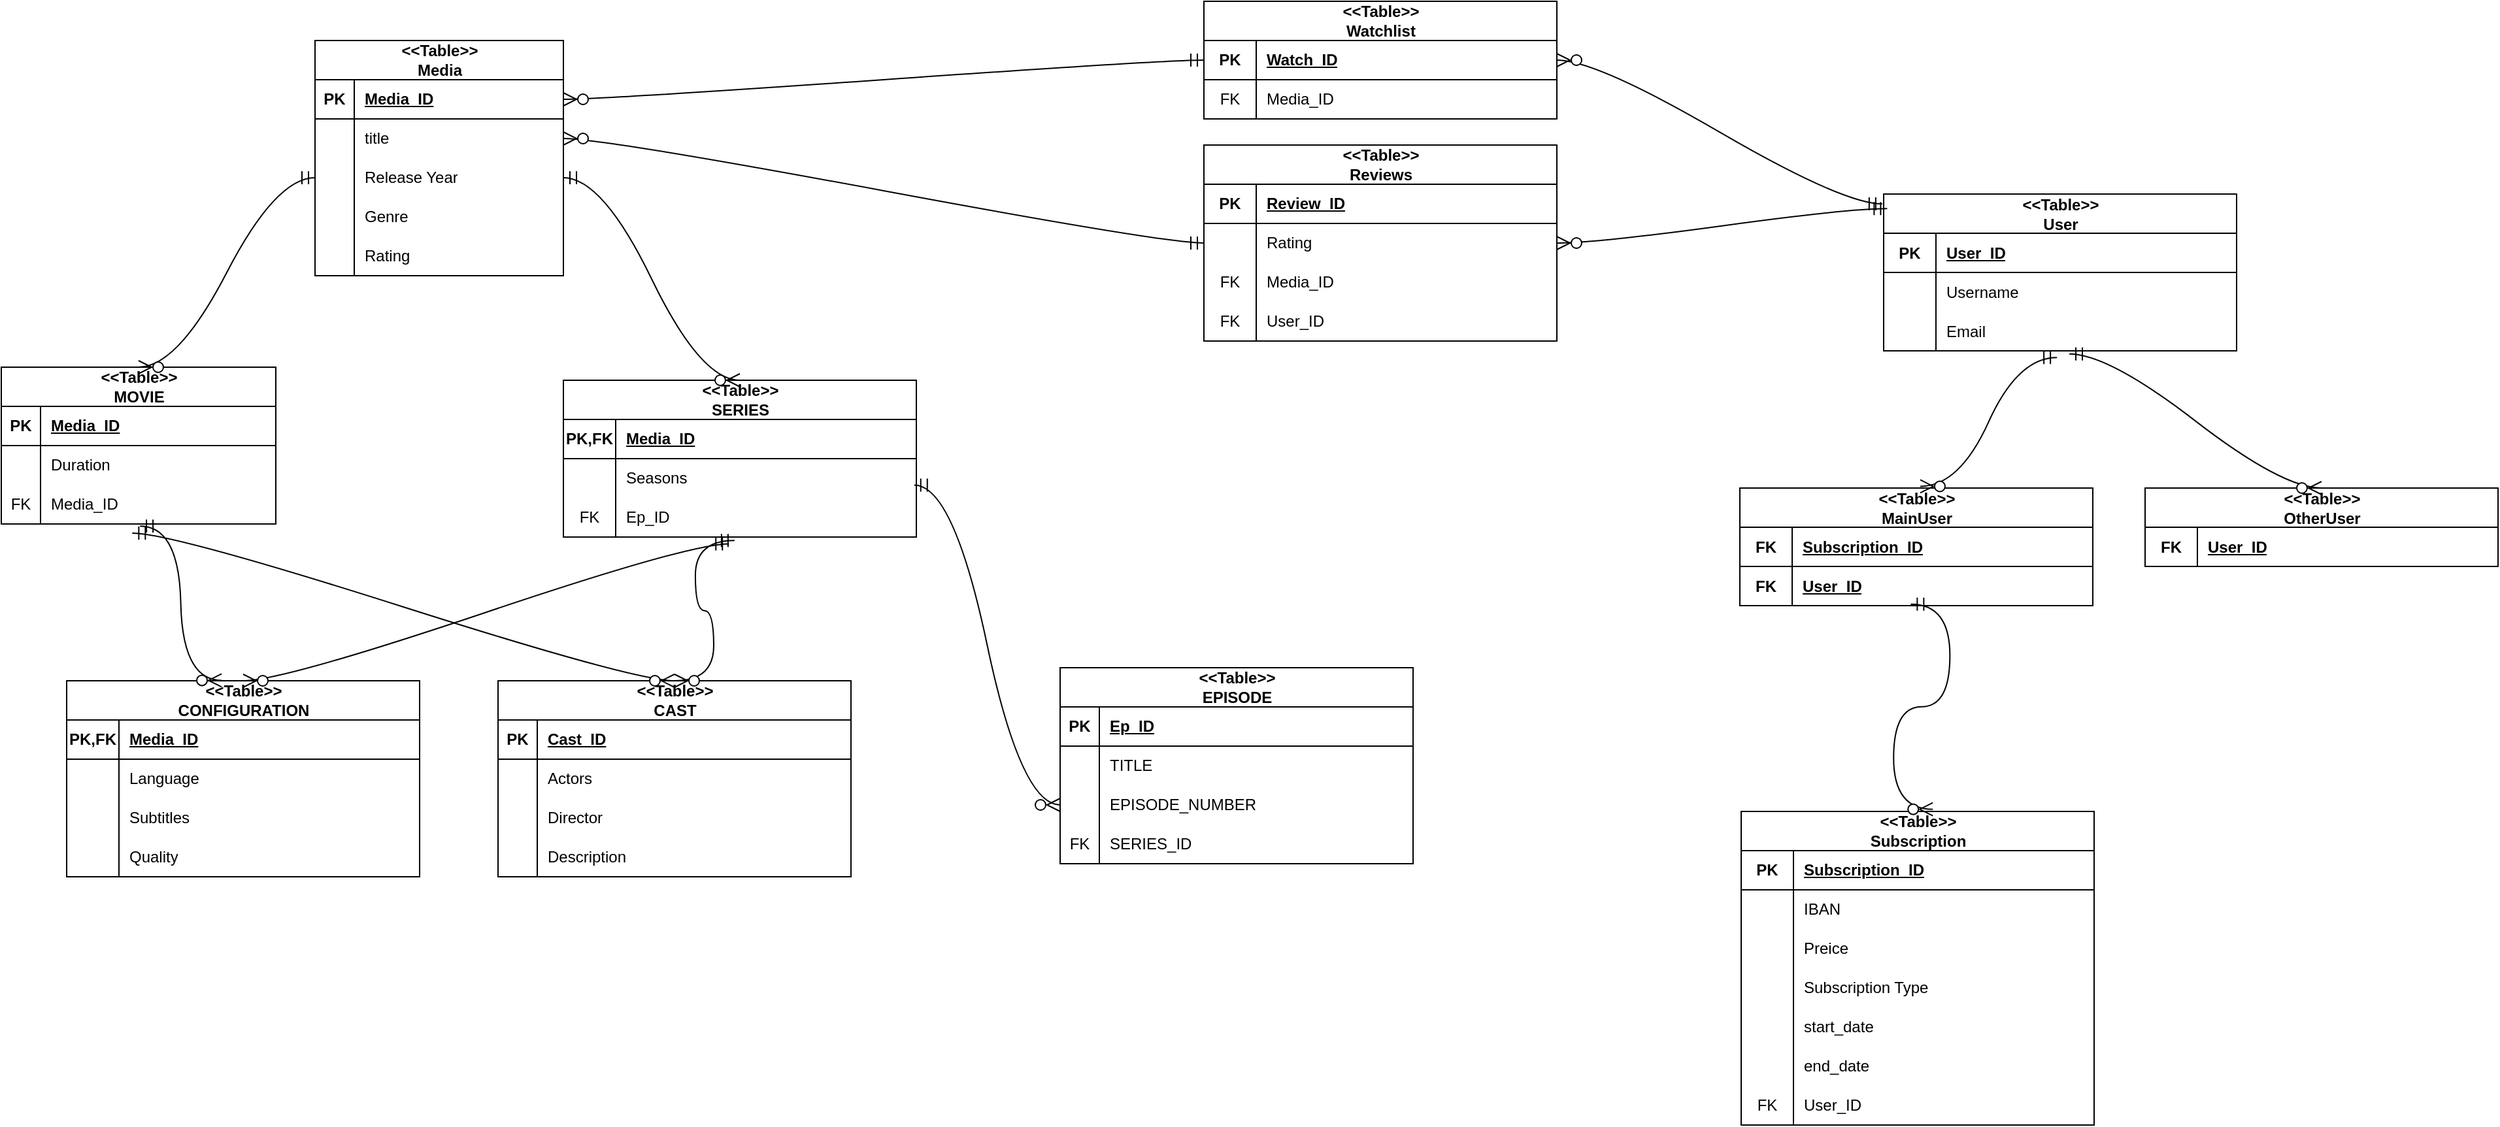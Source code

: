 <mxfile version="24.8.3">
  <diagram id="R2lEEEUBdFMjLlhIrx00" name="Page-1">
    <mxGraphModel dx="2171" dy="1138" grid="1" gridSize="10" guides="1" tooltips="1" connect="1" arrows="1" fold="1" page="1" pageScale="1" pageWidth="850" pageHeight="1100" math="0" shadow="0" extFonts="Permanent Marker^https://fonts.googleapis.com/css?family=Permanent+Marker">
      <root>
        <mxCell id="0" />
        <mxCell id="1" parent="0" />
        <mxCell id="QvIjhL3dXYs5E1lbCl46-8" value="&amp;lt;&amp;lt;Table&amp;gt;&amp;gt;&lt;div&gt;Media&lt;/div&gt;" style="shape=table;startSize=30;container=1;collapsible=1;childLayout=tableLayout;fixedRows=1;rowLines=0;fontStyle=1;align=center;resizeLast=1;html=1;" parent="1" vertex="1">
          <mxGeometry x="270" y="60" width="190" height="180" as="geometry" />
        </mxCell>
        <mxCell id="QvIjhL3dXYs5E1lbCl46-9" value="" style="shape=tableRow;horizontal=0;startSize=0;swimlaneHead=0;swimlaneBody=0;fillColor=none;collapsible=0;dropTarget=0;points=[[0,0.5],[1,0.5]];portConstraint=eastwest;top=0;left=0;right=0;bottom=1;" parent="QvIjhL3dXYs5E1lbCl46-8" vertex="1">
          <mxGeometry y="30" width="190" height="30" as="geometry" />
        </mxCell>
        <mxCell id="QvIjhL3dXYs5E1lbCl46-10" value="PK" style="shape=partialRectangle;connectable=0;fillColor=none;top=0;left=0;bottom=0;right=0;fontStyle=1;overflow=hidden;whiteSpace=wrap;html=1;" parent="QvIjhL3dXYs5E1lbCl46-9" vertex="1">
          <mxGeometry width="30" height="30" as="geometry">
            <mxRectangle width="30" height="30" as="alternateBounds" />
          </mxGeometry>
        </mxCell>
        <mxCell id="QvIjhL3dXYs5E1lbCl46-11" value="Media_ID" style="shape=partialRectangle;connectable=0;fillColor=none;top=0;left=0;bottom=0;right=0;align=left;spacingLeft=6;fontStyle=5;overflow=hidden;whiteSpace=wrap;html=1;" parent="QvIjhL3dXYs5E1lbCl46-9" vertex="1">
          <mxGeometry x="30" width="160" height="30" as="geometry">
            <mxRectangle width="160" height="30" as="alternateBounds" />
          </mxGeometry>
        </mxCell>
        <mxCell id="QvIjhL3dXYs5E1lbCl46-12" value="" style="shape=tableRow;horizontal=0;startSize=0;swimlaneHead=0;swimlaneBody=0;fillColor=none;collapsible=0;dropTarget=0;points=[[0,0.5],[1,0.5]];portConstraint=eastwest;top=0;left=0;right=0;bottom=0;" parent="QvIjhL3dXYs5E1lbCl46-8" vertex="1">
          <mxGeometry y="60" width="190" height="30" as="geometry" />
        </mxCell>
        <mxCell id="QvIjhL3dXYs5E1lbCl46-13" value="" style="shape=partialRectangle;connectable=0;fillColor=none;top=0;left=0;bottom=0;right=0;editable=1;overflow=hidden;whiteSpace=wrap;html=1;" parent="QvIjhL3dXYs5E1lbCl46-12" vertex="1">
          <mxGeometry width="30" height="30" as="geometry">
            <mxRectangle width="30" height="30" as="alternateBounds" />
          </mxGeometry>
        </mxCell>
        <mxCell id="QvIjhL3dXYs5E1lbCl46-14" value="title" style="shape=partialRectangle;connectable=0;fillColor=none;top=0;left=0;bottom=0;right=0;align=left;spacingLeft=6;overflow=hidden;whiteSpace=wrap;html=1;" parent="QvIjhL3dXYs5E1lbCl46-12" vertex="1">
          <mxGeometry x="30" width="160" height="30" as="geometry">
            <mxRectangle width="160" height="30" as="alternateBounds" />
          </mxGeometry>
        </mxCell>
        <mxCell id="QvIjhL3dXYs5E1lbCl46-18" value="" style="shape=tableRow;horizontal=0;startSize=0;swimlaneHead=0;swimlaneBody=0;fillColor=none;collapsible=0;dropTarget=0;points=[[0,0.5],[1,0.5]];portConstraint=eastwest;top=0;left=0;right=0;bottom=0;" parent="QvIjhL3dXYs5E1lbCl46-8" vertex="1">
          <mxGeometry y="90" width="190" height="30" as="geometry" />
        </mxCell>
        <mxCell id="QvIjhL3dXYs5E1lbCl46-19" value="&lt;span style=&quot;color: rgba(0, 0, 0, 0); font-family: monospace; font-size: 0px; text-align: start; text-wrap-mode: nowrap;&quot;&gt;%3CmxGraphModel%3E%3Croot%3E%3CmxCell%20id%3D%220%22%2F%3E%3CmxCell%20id%3D%221%22%20parent%3D%220%22%2F%3E%3CmxCell%20id%3D%222%22%20value%3D%22Release%20Year%22%20style%3D%22shape%3DpartialRectangle%3Bconnectable%3D0%3BfillColor%3Dnone%3Btop%3D0%3Bleft%3D0%3Bbottom%3D0%3Bright%3D0%3Balign%3Dleft%3BspacingLeft%3D6%3Boverflow%3Dhidden%3BwhiteSpace%3Dwrap%3Bhtml%3D1%3B%22%20vertex%3D%221%22%20parent%3D%221%22%3E%3CmxGeometry%20x%3D%22330%22%20y%3D%22610%22%20width%3D%22160%22%20height%3D%2230%22%20as%3D%22geometry%22%3E%3CmxRectangle%20width%3D%22160%22%20height%3D%2230%22%20as%3D%22alternateBounds%22%2F%3E%3C%2FmxGeometry%3E%3C%2FmxCell%3E%3C%2Froot%3E%3C%2FmxGraphModel%3E&lt;/span&gt;" style="shape=partialRectangle;connectable=0;fillColor=none;top=0;left=0;bottom=0;right=0;editable=1;overflow=hidden;whiteSpace=wrap;html=1;" parent="QvIjhL3dXYs5E1lbCl46-18" vertex="1">
          <mxGeometry width="30" height="30" as="geometry">
            <mxRectangle width="30" height="30" as="alternateBounds" />
          </mxGeometry>
        </mxCell>
        <mxCell id="QvIjhL3dXYs5E1lbCl46-20" value="Release Year" style="shape=partialRectangle;connectable=0;fillColor=none;top=0;left=0;bottom=0;right=0;align=left;spacingLeft=6;overflow=hidden;whiteSpace=wrap;html=1;" parent="QvIjhL3dXYs5E1lbCl46-18" vertex="1">
          <mxGeometry x="30" width="160" height="30" as="geometry">
            <mxRectangle width="160" height="30" as="alternateBounds" />
          </mxGeometry>
        </mxCell>
        <mxCell id="DVHQ3tqsMk7eaJSczjLQ-16" value="" style="shape=tableRow;horizontal=0;startSize=0;swimlaneHead=0;swimlaneBody=0;fillColor=none;collapsible=0;dropTarget=0;points=[[0,0.5],[1,0.5]];portConstraint=eastwest;top=0;left=0;right=0;bottom=0;" parent="QvIjhL3dXYs5E1lbCl46-8" vertex="1">
          <mxGeometry y="120" width="190" height="30" as="geometry" />
        </mxCell>
        <mxCell id="DVHQ3tqsMk7eaJSczjLQ-17" value="&lt;span style=&quot;color: rgba(0, 0, 0, 0); font-family: monospace; font-size: 0px; text-align: start; text-wrap-mode: nowrap;&quot;&gt;%3CmxGraphModel%3E%3Croot%3E%3CmxCell%20id%3D%220%22%2F%3E%3CmxCell%20id%3D%221%22%20parent%3D%220%22%2F%3E%3CmxCell%20id%3D%222%22%20value%3D%22Release%20Year%22%20style%3D%22shape%3DpartialRectangle%3Bconnectable%3D0%3BfillColor%3Dnone%3Btop%3D0%3Bleft%3D0%3Bbottom%3D0%3Bright%3D0%3Balign%3Dleft%3BspacingLeft%3D6%3Boverflow%3Dhidden%3BwhiteSpace%3Dwrap%3Bhtml%3D1%3B%22%20vertex%3D%221%22%20parent%3D%221%22%3E%3CmxGeometry%20x%3D%22330%22%20y%3D%22610%22%20width%3D%22160%22%20height%3D%2230%22%20as%3D%22geometry%22%3E%3CmxRectangle%20width%3D%22160%22%20height%3D%2230%22%20as%3D%22alternateBounds%22%2F%3E%3C%2FmxGeometry%3E%3C%2FmxCell%3E%3C%2Froot%3E%3C%2FmxGraphModel%3E&lt;/span&gt;" style="shape=partialRectangle;connectable=0;fillColor=none;top=0;left=0;bottom=0;right=0;editable=1;overflow=hidden;whiteSpace=wrap;html=1;" parent="DVHQ3tqsMk7eaJSczjLQ-16" vertex="1">
          <mxGeometry width="30" height="30" as="geometry">
            <mxRectangle width="30" height="30" as="alternateBounds" />
          </mxGeometry>
        </mxCell>
        <mxCell id="DVHQ3tqsMk7eaJSczjLQ-18" value="Genre" style="shape=partialRectangle;connectable=0;fillColor=none;top=0;left=0;bottom=0;right=0;align=left;spacingLeft=6;overflow=hidden;whiteSpace=wrap;html=1;" parent="DVHQ3tqsMk7eaJSczjLQ-16" vertex="1">
          <mxGeometry x="30" width="160" height="30" as="geometry">
            <mxRectangle width="160" height="30" as="alternateBounds" />
          </mxGeometry>
        </mxCell>
        <mxCell id="DVHQ3tqsMk7eaJSczjLQ-19" value="" style="shape=tableRow;horizontal=0;startSize=0;swimlaneHead=0;swimlaneBody=0;fillColor=none;collapsible=0;dropTarget=0;points=[[0,0.5],[1,0.5]];portConstraint=eastwest;top=0;left=0;right=0;bottom=0;" parent="QvIjhL3dXYs5E1lbCl46-8" vertex="1">
          <mxGeometry y="150" width="190" height="30" as="geometry" />
        </mxCell>
        <mxCell id="DVHQ3tqsMk7eaJSczjLQ-20" value="&lt;span style=&quot;color: rgba(0, 0, 0, 0); font-family: monospace; font-size: 0px; text-align: start; text-wrap-mode: nowrap;&quot;&gt;%3CmxGraphModel%3E%3Croot%3E%3CmxCell%20id%3D%220%22%2F%3E%3CmxCell%20id%3D%221%22%20parent%3D%220%22%2F%3E%3CmxCell%20id%3D%222%22%20value%3D%22Release%20Year%22%20style%3D%22shape%3DpartialRectangle%3Bconnectable%3D0%3BfillColor%3Dnone%3Btop%3D0%3Bleft%3D0%3Bbottom%3D0%3Bright%3D0%3Balign%3Dleft%3BspacingLeft%3D6%3Boverflow%3Dhidden%3BwhiteSpace%3Dwrap%3Bhtml%3D1%3B%22%20vertex%3D%221%22%20parent%3D%221%22%3E%3CmxGeometry%20x%3D%22330%22%20y%3D%22610%22%20width%3D%22160%22%20height%3D%2230%22%20as%3D%22geometry%22%3E%3CmxRectangle%20width%3D%22160%22%20height%3D%2230%22%20as%3D%22alternateBounds%22%2F%3E%3C%2FmxGeometry%3E%3C%2FmxCell%3E%3C%2Froot%3E%3C%2FmxGraphModel%3E&lt;/span&gt;" style="shape=partialRectangle;connectable=0;fillColor=none;top=0;left=0;bottom=0;right=0;editable=1;overflow=hidden;whiteSpace=wrap;html=1;" parent="DVHQ3tqsMk7eaJSczjLQ-19" vertex="1">
          <mxGeometry width="30" height="30" as="geometry">
            <mxRectangle width="30" height="30" as="alternateBounds" />
          </mxGeometry>
        </mxCell>
        <mxCell id="DVHQ3tqsMk7eaJSczjLQ-21" value="Rating" style="shape=partialRectangle;connectable=0;fillColor=none;top=0;left=0;bottom=0;right=0;align=left;spacingLeft=6;overflow=hidden;whiteSpace=wrap;html=1;" parent="DVHQ3tqsMk7eaJSczjLQ-19" vertex="1">
          <mxGeometry x="30" width="160" height="30" as="geometry">
            <mxRectangle width="160" height="30" as="alternateBounds" />
          </mxGeometry>
        </mxCell>
        <mxCell id="QvIjhL3dXYs5E1lbCl46-22" value="&amp;lt;&amp;lt;Table&amp;gt;&amp;gt;&lt;div&gt;MOVIE&lt;/div&gt;" style="shape=table;startSize=30;container=1;collapsible=1;childLayout=tableLayout;fixedRows=1;rowLines=0;fontStyle=1;align=center;resizeLast=1;html=1;" parent="1" vertex="1">
          <mxGeometry x="30" y="310" width="210" height="120" as="geometry" />
        </mxCell>
        <mxCell id="QvIjhL3dXYs5E1lbCl46-23" value="" style="shape=tableRow;horizontal=0;startSize=0;swimlaneHead=0;swimlaneBody=0;fillColor=none;collapsible=0;dropTarget=0;points=[[0,0.5],[1,0.5]];portConstraint=eastwest;top=0;left=0;right=0;bottom=1;" parent="QvIjhL3dXYs5E1lbCl46-22" vertex="1">
          <mxGeometry y="30" width="210" height="30" as="geometry" />
        </mxCell>
        <mxCell id="QvIjhL3dXYs5E1lbCl46-24" value="PK" style="shape=partialRectangle;connectable=0;fillColor=none;top=0;left=0;bottom=0;right=0;fontStyle=1;overflow=hidden;whiteSpace=wrap;html=1;" parent="QvIjhL3dXYs5E1lbCl46-23" vertex="1">
          <mxGeometry width="30" height="30" as="geometry">
            <mxRectangle width="30" height="30" as="alternateBounds" />
          </mxGeometry>
        </mxCell>
        <mxCell id="QvIjhL3dXYs5E1lbCl46-25" value="Media_ID" style="shape=partialRectangle;connectable=0;fillColor=none;top=0;left=0;bottom=0;right=0;align=left;spacingLeft=6;fontStyle=5;overflow=hidden;whiteSpace=wrap;html=1;" parent="QvIjhL3dXYs5E1lbCl46-23" vertex="1">
          <mxGeometry x="30" width="180" height="30" as="geometry">
            <mxRectangle width="180" height="30" as="alternateBounds" />
          </mxGeometry>
        </mxCell>
        <mxCell id="QvIjhL3dXYs5E1lbCl46-26" value="" style="shape=tableRow;horizontal=0;startSize=0;swimlaneHead=0;swimlaneBody=0;fillColor=none;collapsible=0;dropTarget=0;points=[[0,0.5],[1,0.5]];portConstraint=eastwest;top=0;left=0;right=0;bottom=0;" parent="QvIjhL3dXYs5E1lbCl46-22" vertex="1">
          <mxGeometry y="60" width="210" height="30" as="geometry" />
        </mxCell>
        <mxCell id="QvIjhL3dXYs5E1lbCl46-27" value="" style="shape=partialRectangle;connectable=0;fillColor=none;top=0;left=0;bottom=0;right=0;editable=1;overflow=hidden;whiteSpace=wrap;html=1;" parent="QvIjhL3dXYs5E1lbCl46-26" vertex="1">
          <mxGeometry width="30" height="30" as="geometry">
            <mxRectangle width="30" height="30" as="alternateBounds" />
          </mxGeometry>
        </mxCell>
        <mxCell id="QvIjhL3dXYs5E1lbCl46-28" value="Duration" style="shape=partialRectangle;connectable=0;fillColor=none;top=0;left=0;bottom=0;right=0;align=left;spacingLeft=6;overflow=hidden;whiteSpace=wrap;html=1;" parent="QvIjhL3dXYs5E1lbCl46-26" vertex="1">
          <mxGeometry x="30" width="180" height="30" as="geometry">
            <mxRectangle width="180" height="30" as="alternateBounds" />
          </mxGeometry>
        </mxCell>
        <mxCell id="DVHQ3tqsMk7eaJSczjLQ-26" value="" style="shape=tableRow;horizontal=0;startSize=0;swimlaneHead=0;swimlaneBody=0;fillColor=none;collapsible=0;dropTarget=0;points=[[0,0.5],[1,0.5]];portConstraint=eastwest;top=0;left=0;right=0;bottom=0;" parent="QvIjhL3dXYs5E1lbCl46-22" vertex="1">
          <mxGeometry y="90" width="210" height="30" as="geometry" />
        </mxCell>
        <mxCell id="DVHQ3tqsMk7eaJSczjLQ-27" value="FK" style="shape=partialRectangle;connectable=0;fillColor=none;top=0;left=0;bottom=0;right=0;editable=1;overflow=hidden;whiteSpace=wrap;html=1;" parent="DVHQ3tqsMk7eaJSczjLQ-26" vertex="1">
          <mxGeometry width="30" height="30" as="geometry">
            <mxRectangle width="30" height="30" as="alternateBounds" />
          </mxGeometry>
        </mxCell>
        <mxCell id="DVHQ3tqsMk7eaJSczjLQ-28" value="Media_ID" style="shape=partialRectangle;connectable=0;fillColor=none;top=0;left=0;bottom=0;right=0;align=left;spacingLeft=6;overflow=hidden;whiteSpace=wrap;html=1;" parent="DVHQ3tqsMk7eaJSczjLQ-26" vertex="1">
          <mxGeometry x="30" width="180" height="30" as="geometry">
            <mxRectangle width="180" height="30" as="alternateBounds" />
          </mxGeometry>
        </mxCell>
        <mxCell id="QvIjhL3dXYs5E1lbCl46-58" value="&amp;lt;&amp;lt;Table&amp;gt;&amp;gt;&lt;div&gt;SERIES&lt;/div&gt;" style="shape=table;startSize=30;container=1;collapsible=1;childLayout=tableLayout;fixedRows=1;rowLines=0;fontStyle=1;align=center;resizeLast=1;html=1;" parent="1" vertex="1">
          <mxGeometry x="460" y="320" width="270" height="120" as="geometry" />
        </mxCell>
        <mxCell id="QvIjhL3dXYs5E1lbCl46-59" value="" style="shape=tableRow;horizontal=0;startSize=0;swimlaneHead=0;swimlaneBody=0;fillColor=none;collapsible=0;dropTarget=0;points=[[0,0.5],[1,0.5]];portConstraint=eastwest;top=0;left=0;right=0;bottom=1;" parent="QvIjhL3dXYs5E1lbCl46-58" vertex="1">
          <mxGeometry y="30" width="270" height="30" as="geometry" />
        </mxCell>
        <mxCell id="QvIjhL3dXYs5E1lbCl46-60" value="PK,FK" style="shape=partialRectangle;connectable=0;fillColor=none;top=0;left=0;bottom=0;right=0;fontStyle=1;overflow=hidden;whiteSpace=wrap;html=1;" parent="QvIjhL3dXYs5E1lbCl46-59" vertex="1">
          <mxGeometry width="40" height="30" as="geometry">
            <mxRectangle width="40" height="30" as="alternateBounds" />
          </mxGeometry>
        </mxCell>
        <mxCell id="QvIjhL3dXYs5E1lbCl46-61" value="Media_ID" style="shape=partialRectangle;connectable=0;fillColor=none;top=0;left=0;bottom=0;right=0;align=left;spacingLeft=6;fontStyle=5;overflow=hidden;whiteSpace=wrap;html=1;" parent="QvIjhL3dXYs5E1lbCl46-59" vertex="1">
          <mxGeometry x="40" width="230" height="30" as="geometry">
            <mxRectangle width="230" height="30" as="alternateBounds" />
          </mxGeometry>
        </mxCell>
        <mxCell id="QvIjhL3dXYs5E1lbCl46-62" value="" style="shape=tableRow;horizontal=0;startSize=0;swimlaneHead=0;swimlaneBody=0;fillColor=none;collapsible=0;dropTarget=0;points=[[0,0.5],[1,0.5]];portConstraint=eastwest;top=0;left=0;right=0;bottom=0;" parent="QvIjhL3dXYs5E1lbCl46-58" vertex="1">
          <mxGeometry y="60" width="270" height="30" as="geometry" />
        </mxCell>
        <mxCell id="QvIjhL3dXYs5E1lbCl46-63" value="" style="shape=partialRectangle;connectable=0;fillColor=none;top=0;left=0;bottom=0;right=0;editable=1;overflow=hidden;whiteSpace=wrap;html=1;" parent="QvIjhL3dXYs5E1lbCl46-62" vertex="1">
          <mxGeometry width="40" height="30" as="geometry">
            <mxRectangle width="40" height="30" as="alternateBounds" />
          </mxGeometry>
        </mxCell>
        <mxCell id="QvIjhL3dXYs5E1lbCl46-64" value="Seasons" style="shape=partialRectangle;connectable=0;fillColor=none;top=0;left=0;bottom=0;right=0;align=left;spacingLeft=6;overflow=hidden;whiteSpace=wrap;html=1;" parent="QvIjhL3dXYs5E1lbCl46-62" vertex="1">
          <mxGeometry x="40" width="230" height="30" as="geometry">
            <mxRectangle width="230" height="30" as="alternateBounds" />
          </mxGeometry>
        </mxCell>
        <mxCell id="DVHQ3tqsMk7eaJSczjLQ-23" value="" style="shape=tableRow;horizontal=0;startSize=0;swimlaneHead=0;swimlaneBody=0;fillColor=none;collapsible=0;dropTarget=0;points=[[0,0.5],[1,0.5]];portConstraint=eastwest;top=0;left=0;right=0;bottom=0;" parent="QvIjhL3dXYs5E1lbCl46-58" vertex="1">
          <mxGeometry y="90" width="270" height="30" as="geometry" />
        </mxCell>
        <mxCell id="DVHQ3tqsMk7eaJSczjLQ-24" value="FK" style="shape=partialRectangle;connectable=0;fillColor=none;top=0;left=0;bottom=0;right=0;editable=1;overflow=hidden;whiteSpace=wrap;html=1;" parent="DVHQ3tqsMk7eaJSczjLQ-23" vertex="1">
          <mxGeometry width="40" height="30" as="geometry">
            <mxRectangle width="40" height="30" as="alternateBounds" />
          </mxGeometry>
        </mxCell>
        <mxCell id="DVHQ3tqsMk7eaJSczjLQ-25" value="Ep_ID" style="shape=partialRectangle;connectable=0;fillColor=none;top=0;left=0;bottom=0;right=0;align=left;spacingLeft=6;overflow=hidden;whiteSpace=wrap;html=1;" parent="DVHQ3tqsMk7eaJSczjLQ-23" vertex="1">
          <mxGeometry x="40" width="230" height="30" as="geometry">
            <mxRectangle width="230" height="30" as="alternateBounds" />
          </mxGeometry>
        </mxCell>
        <mxCell id="QvIjhL3dXYs5E1lbCl46-89" value="&amp;lt;&amp;lt;Table&amp;gt;&amp;gt;&lt;div&gt;EPISODE&lt;/div&gt;" style="shape=table;startSize=30;container=1;collapsible=1;childLayout=tableLayout;fixedRows=1;rowLines=0;fontStyle=1;align=center;resizeLast=1;html=1;" parent="1" vertex="1">
          <mxGeometry x="840" y="540" width="270" height="150" as="geometry" />
        </mxCell>
        <mxCell id="QvIjhL3dXYs5E1lbCl46-90" value="" style="shape=tableRow;horizontal=0;startSize=0;swimlaneHead=0;swimlaneBody=0;fillColor=none;collapsible=0;dropTarget=0;points=[[0,0.5],[1,0.5]];portConstraint=eastwest;top=0;left=0;right=0;bottom=1;" parent="QvIjhL3dXYs5E1lbCl46-89" vertex="1">
          <mxGeometry y="30" width="270" height="30" as="geometry" />
        </mxCell>
        <mxCell id="QvIjhL3dXYs5E1lbCl46-91" value="PK" style="shape=partialRectangle;connectable=0;fillColor=none;top=0;left=0;bottom=0;right=0;fontStyle=1;overflow=hidden;whiteSpace=wrap;html=1;" parent="QvIjhL3dXYs5E1lbCl46-90" vertex="1">
          <mxGeometry width="30" height="30" as="geometry">
            <mxRectangle width="30" height="30" as="alternateBounds" />
          </mxGeometry>
        </mxCell>
        <mxCell id="QvIjhL3dXYs5E1lbCl46-92" value="Ep_ID" style="shape=partialRectangle;connectable=0;fillColor=none;top=0;left=0;bottom=0;right=0;align=left;spacingLeft=6;fontStyle=5;overflow=hidden;whiteSpace=wrap;html=1;" parent="QvIjhL3dXYs5E1lbCl46-90" vertex="1">
          <mxGeometry x="30" width="240" height="30" as="geometry">
            <mxRectangle width="240" height="30" as="alternateBounds" />
          </mxGeometry>
        </mxCell>
        <mxCell id="QvIjhL3dXYs5E1lbCl46-93" value="" style="shape=tableRow;horizontal=0;startSize=0;swimlaneHead=0;swimlaneBody=0;fillColor=none;collapsible=0;dropTarget=0;points=[[0,0.5],[1,0.5]];portConstraint=eastwest;top=0;left=0;right=0;bottom=0;" parent="QvIjhL3dXYs5E1lbCl46-89" vertex="1">
          <mxGeometry y="60" width="270" height="30" as="geometry" />
        </mxCell>
        <mxCell id="QvIjhL3dXYs5E1lbCl46-94" value="" style="shape=partialRectangle;connectable=0;fillColor=none;top=0;left=0;bottom=0;right=0;editable=1;overflow=hidden;whiteSpace=wrap;html=1;" parent="QvIjhL3dXYs5E1lbCl46-93" vertex="1">
          <mxGeometry width="30" height="30" as="geometry">
            <mxRectangle width="30" height="30" as="alternateBounds" />
          </mxGeometry>
        </mxCell>
        <mxCell id="QvIjhL3dXYs5E1lbCl46-95" value="TITLE" style="shape=partialRectangle;connectable=0;fillColor=none;top=0;left=0;bottom=0;right=0;align=left;spacingLeft=6;overflow=hidden;whiteSpace=wrap;html=1;" parent="QvIjhL3dXYs5E1lbCl46-93" vertex="1">
          <mxGeometry x="30" width="240" height="30" as="geometry">
            <mxRectangle width="240" height="30" as="alternateBounds" />
          </mxGeometry>
        </mxCell>
        <mxCell id="QvIjhL3dXYs5E1lbCl46-96" value="" style="shape=tableRow;horizontal=0;startSize=0;swimlaneHead=0;swimlaneBody=0;fillColor=none;collapsible=0;dropTarget=0;points=[[0,0.5],[1,0.5]];portConstraint=eastwest;top=0;left=0;right=0;bottom=0;" parent="QvIjhL3dXYs5E1lbCl46-89" vertex="1">
          <mxGeometry y="90" width="270" height="30" as="geometry" />
        </mxCell>
        <mxCell id="QvIjhL3dXYs5E1lbCl46-97" value="" style="shape=partialRectangle;connectable=0;fillColor=none;top=0;left=0;bottom=0;right=0;editable=1;overflow=hidden;whiteSpace=wrap;html=1;" parent="QvIjhL3dXYs5E1lbCl46-96" vertex="1">
          <mxGeometry width="30" height="30" as="geometry">
            <mxRectangle width="30" height="30" as="alternateBounds" />
          </mxGeometry>
        </mxCell>
        <mxCell id="QvIjhL3dXYs5E1lbCl46-98" value="EPISODE_NUMBER" style="shape=partialRectangle;connectable=0;fillColor=none;top=0;left=0;bottom=0;right=0;align=left;spacingLeft=6;overflow=hidden;whiteSpace=wrap;html=1;" parent="QvIjhL3dXYs5E1lbCl46-96" vertex="1">
          <mxGeometry x="30" width="240" height="30" as="geometry">
            <mxRectangle width="240" height="30" as="alternateBounds" />
          </mxGeometry>
        </mxCell>
        <mxCell id="QvIjhL3dXYs5E1lbCl46-99" value="" style="shape=tableRow;horizontal=0;startSize=0;swimlaneHead=0;swimlaneBody=0;fillColor=none;collapsible=0;dropTarget=0;points=[[0,0.5],[1,0.5]];portConstraint=eastwest;top=0;left=0;right=0;bottom=0;" parent="QvIjhL3dXYs5E1lbCl46-89" vertex="1">
          <mxGeometry y="120" width="270" height="30" as="geometry" />
        </mxCell>
        <mxCell id="QvIjhL3dXYs5E1lbCl46-100" value="FK" style="shape=partialRectangle;connectable=0;fillColor=none;top=0;left=0;bottom=0;right=0;editable=1;overflow=hidden;whiteSpace=wrap;html=1;" parent="QvIjhL3dXYs5E1lbCl46-99" vertex="1">
          <mxGeometry width="30" height="30" as="geometry">
            <mxRectangle width="30" height="30" as="alternateBounds" />
          </mxGeometry>
        </mxCell>
        <mxCell id="QvIjhL3dXYs5E1lbCl46-101" value="SERIES_ID" style="shape=partialRectangle;connectable=0;fillColor=none;top=0;left=0;bottom=0;right=0;align=left;spacingLeft=6;overflow=hidden;whiteSpace=wrap;html=1;" parent="QvIjhL3dXYs5E1lbCl46-99" vertex="1">
          <mxGeometry x="30" width="240" height="30" as="geometry">
            <mxRectangle width="240" height="30" as="alternateBounds" />
          </mxGeometry>
        </mxCell>
        <mxCell id="QvIjhL3dXYs5E1lbCl46-112" value="" style="edgeStyle=entityRelationEdgeStyle;fontSize=12;html=1;endArrow=ERzeroToMany;startArrow=ERmandOne;rounded=0;startSize=8;endSize=8;curved=1;exitX=0;exitY=0.5;exitDx=0;exitDy=0;entryX=0.5;entryY=0;entryDx=0;entryDy=0;" parent="1" source="QvIjhL3dXYs5E1lbCl46-18" target="QvIjhL3dXYs5E1lbCl46-22" edge="1">
          <mxGeometry width="100" height="100" relative="1" as="geometry">
            <mxPoint x="245" y="480" as="sourcePoint" />
            <mxPoint x="120" y="615" as="targetPoint" />
            <Array as="points">
              <mxPoint x="305" y="565" />
              <mxPoint x="165" y="535" />
              <mxPoint x="120" y="585" />
              <mxPoint x="150" y="515" />
              <mxPoint x="185" y="525" />
              <mxPoint x="95" y="475" />
              <mxPoint x="75" y="445" />
              <mxPoint x="265" y="525" />
            </Array>
          </mxGeometry>
        </mxCell>
        <mxCell id="QvIjhL3dXYs5E1lbCl46-113" value="" style="edgeStyle=entityRelationEdgeStyle;fontSize=12;html=1;endArrow=ERzeroToMany;startArrow=ERmandOne;rounded=0;startSize=8;endSize=8;curved=1;entryX=0.5;entryY=0;entryDx=0;entryDy=0;exitX=1;exitY=0.5;exitDx=0;exitDy=0;" parent="1" source="QvIjhL3dXYs5E1lbCl46-18" target="QvIjhL3dXYs5E1lbCl46-58" edge="1">
          <mxGeometry width="100" height="100" relative="1" as="geometry">
            <mxPoint x="380" y="594" as="sourcePoint" />
            <mxPoint x="390" y="720" as="targetPoint" />
          </mxGeometry>
        </mxCell>
        <mxCell id="QvIjhL3dXYs5E1lbCl46-114" value="" style="edgeStyle=entityRelationEdgeStyle;fontSize=12;html=1;endArrow=ERzeroToMany;startArrow=ERmandOne;rounded=0;startSize=8;endSize=8;curved=1;exitX=0.994;exitY=-0.327;exitDx=0;exitDy=0;exitPerimeter=0;" parent="1" source="DVHQ3tqsMk7eaJSczjLQ-23" target="QvIjhL3dXYs5E1lbCl46-96" edge="1">
          <mxGeometry width="100" height="100" relative="1" as="geometry">
            <mxPoint x="790" y="685" as="sourcePoint" />
            <mxPoint x="530" y="665" as="targetPoint" />
            <Array as="points">
              <mxPoint x="790" y="650" />
            </Array>
          </mxGeometry>
        </mxCell>
        <mxCell id="DVHQ3tqsMk7eaJSczjLQ-29" value="&amp;lt;&amp;lt;Table&amp;gt;&amp;gt;&lt;div&gt;CAST&lt;/div&gt;" style="shape=table;startSize=30;container=1;collapsible=1;childLayout=tableLayout;fixedRows=1;rowLines=0;fontStyle=1;align=center;resizeLast=1;html=1;" parent="1" vertex="1">
          <mxGeometry x="410" y="550" width="270" height="150" as="geometry" />
        </mxCell>
        <mxCell id="DVHQ3tqsMk7eaJSczjLQ-30" value="" style="shape=tableRow;horizontal=0;startSize=0;swimlaneHead=0;swimlaneBody=0;fillColor=none;collapsible=0;dropTarget=0;points=[[0,0.5],[1,0.5]];portConstraint=eastwest;top=0;left=0;right=0;bottom=1;" parent="DVHQ3tqsMk7eaJSczjLQ-29" vertex="1">
          <mxGeometry y="30" width="270" height="30" as="geometry" />
        </mxCell>
        <mxCell id="DVHQ3tqsMk7eaJSczjLQ-31" value="PK" style="shape=partialRectangle;connectable=0;fillColor=none;top=0;left=0;bottom=0;right=0;fontStyle=1;overflow=hidden;whiteSpace=wrap;html=1;" parent="DVHQ3tqsMk7eaJSczjLQ-30" vertex="1">
          <mxGeometry width="30" height="30" as="geometry">
            <mxRectangle width="30" height="30" as="alternateBounds" />
          </mxGeometry>
        </mxCell>
        <mxCell id="DVHQ3tqsMk7eaJSczjLQ-32" value="Cast_ID" style="shape=partialRectangle;connectable=0;fillColor=none;top=0;left=0;bottom=0;right=0;align=left;spacingLeft=6;fontStyle=5;overflow=hidden;whiteSpace=wrap;html=1;" parent="DVHQ3tqsMk7eaJSczjLQ-30" vertex="1">
          <mxGeometry x="30" width="240" height="30" as="geometry">
            <mxRectangle width="240" height="30" as="alternateBounds" />
          </mxGeometry>
        </mxCell>
        <mxCell id="DVHQ3tqsMk7eaJSczjLQ-33" value="" style="shape=tableRow;horizontal=0;startSize=0;swimlaneHead=0;swimlaneBody=0;fillColor=none;collapsible=0;dropTarget=0;points=[[0,0.5],[1,0.5]];portConstraint=eastwest;top=0;left=0;right=0;bottom=0;" parent="DVHQ3tqsMk7eaJSczjLQ-29" vertex="1">
          <mxGeometry y="60" width="270" height="30" as="geometry" />
        </mxCell>
        <mxCell id="DVHQ3tqsMk7eaJSczjLQ-34" value="" style="shape=partialRectangle;connectable=0;fillColor=none;top=0;left=0;bottom=0;right=0;editable=1;overflow=hidden;whiteSpace=wrap;html=1;" parent="DVHQ3tqsMk7eaJSczjLQ-33" vertex="1">
          <mxGeometry width="30" height="30" as="geometry">
            <mxRectangle width="30" height="30" as="alternateBounds" />
          </mxGeometry>
        </mxCell>
        <mxCell id="DVHQ3tqsMk7eaJSczjLQ-35" value="Actors" style="shape=partialRectangle;connectable=0;fillColor=none;top=0;left=0;bottom=0;right=0;align=left;spacingLeft=6;overflow=hidden;whiteSpace=wrap;html=1;" parent="DVHQ3tqsMk7eaJSczjLQ-33" vertex="1">
          <mxGeometry x="30" width="240" height="30" as="geometry">
            <mxRectangle width="240" height="30" as="alternateBounds" />
          </mxGeometry>
        </mxCell>
        <mxCell id="DVHQ3tqsMk7eaJSczjLQ-36" value="" style="shape=tableRow;horizontal=0;startSize=0;swimlaneHead=0;swimlaneBody=0;fillColor=none;collapsible=0;dropTarget=0;points=[[0,0.5],[1,0.5]];portConstraint=eastwest;top=0;left=0;right=0;bottom=0;" parent="DVHQ3tqsMk7eaJSczjLQ-29" vertex="1">
          <mxGeometry y="90" width="270" height="30" as="geometry" />
        </mxCell>
        <mxCell id="DVHQ3tqsMk7eaJSczjLQ-37" value="" style="shape=partialRectangle;connectable=0;fillColor=none;top=0;left=0;bottom=0;right=0;editable=1;overflow=hidden;whiteSpace=wrap;html=1;" parent="DVHQ3tqsMk7eaJSczjLQ-36" vertex="1">
          <mxGeometry width="30" height="30" as="geometry">
            <mxRectangle width="30" height="30" as="alternateBounds" />
          </mxGeometry>
        </mxCell>
        <mxCell id="DVHQ3tqsMk7eaJSczjLQ-38" value="Director" style="shape=partialRectangle;connectable=0;fillColor=none;top=0;left=0;bottom=0;right=0;align=left;spacingLeft=6;overflow=hidden;whiteSpace=wrap;html=1;" parent="DVHQ3tqsMk7eaJSczjLQ-36" vertex="1">
          <mxGeometry x="30" width="240" height="30" as="geometry">
            <mxRectangle width="240" height="30" as="alternateBounds" />
          </mxGeometry>
        </mxCell>
        <mxCell id="DVHQ3tqsMk7eaJSczjLQ-39" value="" style="shape=tableRow;horizontal=0;startSize=0;swimlaneHead=0;swimlaneBody=0;fillColor=none;collapsible=0;dropTarget=0;points=[[0,0.5],[1,0.5]];portConstraint=eastwest;top=0;left=0;right=0;bottom=0;" parent="DVHQ3tqsMk7eaJSczjLQ-29" vertex="1">
          <mxGeometry y="120" width="270" height="30" as="geometry" />
        </mxCell>
        <mxCell id="DVHQ3tqsMk7eaJSczjLQ-40" value="" style="shape=partialRectangle;connectable=0;fillColor=none;top=0;left=0;bottom=0;right=0;editable=1;overflow=hidden;whiteSpace=wrap;html=1;" parent="DVHQ3tqsMk7eaJSczjLQ-39" vertex="1">
          <mxGeometry width="30" height="30" as="geometry">
            <mxRectangle width="30" height="30" as="alternateBounds" />
          </mxGeometry>
        </mxCell>
        <mxCell id="DVHQ3tqsMk7eaJSczjLQ-41" value="Description" style="shape=partialRectangle;connectable=0;fillColor=none;top=0;left=0;bottom=0;right=0;align=left;spacingLeft=6;overflow=hidden;whiteSpace=wrap;html=1;" parent="DVHQ3tqsMk7eaJSczjLQ-39" vertex="1">
          <mxGeometry x="30" width="240" height="30" as="geometry">
            <mxRectangle width="240" height="30" as="alternateBounds" />
          </mxGeometry>
        </mxCell>
        <mxCell id="jBENefxwaiKluo8J1UGy-1" value="" style="edgeStyle=entityRelationEdgeStyle;fontSize=12;html=1;endArrow=ERzeroToMany;startArrow=ERmandOne;rounded=0;startSize=8;endSize=8;curved=1;exitX=0.485;exitY=1.089;exitDx=0;exitDy=0;exitPerimeter=0;entryX=0.5;entryY=0;entryDx=0;entryDy=0;" parent="1" source="DVHQ3tqsMk7eaJSczjLQ-23" target="DVHQ3tqsMk7eaJSczjLQ-29" edge="1">
          <mxGeometry width="100" height="100" relative="1" as="geometry">
            <mxPoint x="800" y="695" as="sourcePoint" />
            <mxPoint x="870" y="695" as="targetPoint" />
            <Array as="points">
              <mxPoint x="800" y="660" />
            </Array>
          </mxGeometry>
        </mxCell>
        <mxCell id="jBENefxwaiKluo8J1UGy-2" value="&amp;lt;&amp;lt;Table&amp;gt;&amp;gt;&lt;div&gt;CONFIGURATION&lt;/div&gt;" style="shape=table;startSize=30;container=1;collapsible=1;childLayout=tableLayout;fixedRows=1;rowLines=0;fontStyle=1;align=center;resizeLast=1;html=1;" parent="1" vertex="1">
          <mxGeometry x="80" y="550" width="270" height="150" as="geometry" />
        </mxCell>
        <mxCell id="jBENefxwaiKluo8J1UGy-3" value="" style="shape=tableRow;horizontal=0;startSize=0;swimlaneHead=0;swimlaneBody=0;fillColor=none;collapsible=0;dropTarget=0;points=[[0,0.5],[1,0.5]];portConstraint=eastwest;top=0;left=0;right=0;bottom=1;" parent="jBENefxwaiKluo8J1UGy-2" vertex="1">
          <mxGeometry y="30" width="270" height="30" as="geometry" />
        </mxCell>
        <mxCell id="jBENefxwaiKluo8J1UGy-4" value="PK,FK" style="shape=partialRectangle;connectable=0;fillColor=none;top=0;left=0;bottom=0;right=0;fontStyle=1;overflow=hidden;whiteSpace=wrap;html=1;" parent="jBENefxwaiKluo8J1UGy-3" vertex="1">
          <mxGeometry width="40" height="30" as="geometry">
            <mxRectangle width="40" height="30" as="alternateBounds" />
          </mxGeometry>
        </mxCell>
        <mxCell id="jBENefxwaiKluo8J1UGy-5" value="Media_ID" style="shape=partialRectangle;connectable=0;fillColor=none;top=0;left=0;bottom=0;right=0;align=left;spacingLeft=6;fontStyle=5;overflow=hidden;whiteSpace=wrap;html=1;" parent="jBENefxwaiKluo8J1UGy-3" vertex="1">
          <mxGeometry x="40" width="230" height="30" as="geometry">
            <mxRectangle width="230" height="30" as="alternateBounds" />
          </mxGeometry>
        </mxCell>
        <mxCell id="jBENefxwaiKluo8J1UGy-6" value="" style="shape=tableRow;horizontal=0;startSize=0;swimlaneHead=0;swimlaneBody=0;fillColor=none;collapsible=0;dropTarget=0;points=[[0,0.5],[1,0.5]];portConstraint=eastwest;top=0;left=0;right=0;bottom=0;" parent="jBENefxwaiKluo8J1UGy-2" vertex="1">
          <mxGeometry y="60" width="270" height="30" as="geometry" />
        </mxCell>
        <mxCell id="jBENefxwaiKluo8J1UGy-7" value="" style="shape=partialRectangle;connectable=0;fillColor=none;top=0;left=0;bottom=0;right=0;editable=1;overflow=hidden;whiteSpace=wrap;html=1;" parent="jBENefxwaiKluo8J1UGy-6" vertex="1">
          <mxGeometry width="40" height="30" as="geometry">
            <mxRectangle width="40" height="30" as="alternateBounds" />
          </mxGeometry>
        </mxCell>
        <mxCell id="jBENefxwaiKluo8J1UGy-8" value="Language" style="shape=partialRectangle;connectable=0;fillColor=none;top=0;left=0;bottom=0;right=0;align=left;spacingLeft=6;overflow=hidden;whiteSpace=wrap;html=1;" parent="jBENefxwaiKluo8J1UGy-6" vertex="1">
          <mxGeometry x="40" width="230" height="30" as="geometry">
            <mxRectangle width="230" height="30" as="alternateBounds" />
          </mxGeometry>
        </mxCell>
        <mxCell id="jBENefxwaiKluo8J1UGy-9" value="" style="shape=tableRow;horizontal=0;startSize=0;swimlaneHead=0;swimlaneBody=0;fillColor=none;collapsible=0;dropTarget=0;points=[[0,0.5],[1,0.5]];portConstraint=eastwest;top=0;left=0;right=0;bottom=0;" parent="jBENefxwaiKluo8J1UGy-2" vertex="1">
          <mxGeometry y="90" width="270" height="30" as="geometry" />
        </mxCell>
        <mxCell id="jBENefxwaiKluo8J1UGy-10" value="" style="shape=partialRectangle;connectable=0;fillColor=none;top=0;left=0;bottom=0;right=0;editable=1;overflow=hidden;whiteSpace=wrap;html=1;" parent="jBENefxwaiKluo8J1UGy-9" vertex="1">
          <mxGeometry width="40" height="30" as="geometry">
            <mxRectangle width="40" height="30" as="alternateBounds" />
          </mxGeometry>
        </mxCell>
        <mxCell id="jBENefxwaiKluo8J1UGy-11" value="Subtitles" style="shape=partialRectangle;connectable=0;fillColor=none;top=0;left=0;bottom=0;right=0;align=left;spacingLeft=6;overflow=hidden;whiteSpace=wrap;html=1;" parent="jBENefxwaiKluo8J1UGy-9" vertex="1">
          <mxGeometry x="40" width="230" height="30" as="geometry">
            <mxRectangle width="230" height="30" as="alternateBounds" />
          </mxGeometry>
        </mxCell>
        <mxCell id="jBENefxwaiKluo8J1UGy-12" value="" style="shape=tableRow;horizontal=0;startSize=0;swimlaneHead=0;swimlaneBody=0;fillColor=none;collapsible=0;dropTarget=0;points=[[0,0.5],[1,0.5]];portConstraint=eastwest;top=0;left=0;right=0;bottom=0;" parent="jBENefxwaiKluo8J1UGy-2" vertex="1">
          <mxGeometry y="120" width="270" height="30" as="geometry" />
        </mxCell>
        <mxCell id="jBENefxwaiKluo8J1UGy-13" value="" style="shape=partialRectangle;connectable=0;fillColor=none;top=0;left=0;bottom=0;right=0;editable=1;overflow=hidden;whiteSpace=wrap;html=1;" parent="jBENefxwaiKluo8J1UGy-12" vertex="1">
          <mxGeometry width="40" height="30" as="geometry">
            <mxRectangle width="40" height="30" as="alternateBounds" />
          </mxGeometry>
        </mxCell>
        <mxCell id="jBENefxwaiKluo8J1UGy-14" value="Quality" style="shape=partialRectangle;connectable=0;fillColor=none;top=0;left=0;bottom=0;right=0;align=left;spacingLeft=6;overflow=hidden;whiteSpace=wrap;html=1;" parent="jBENefxwaiKluo8J1UGy-12" vertex="1">
          <mxGeometry x="40" width="230" height="30" as="geometry">
            <mxRectangle width="230" height="30" as="alternateBounds" />
          </mxGeometry>
        </mxCell>
        <mxCell id="jBENefxwaiKluo8J1UGy-15" value="" style="edgeStyle=entityRelationEdgeStyle;fontSize=12;html=1;endArrow=ERzeroToMany;startArrow=ERmandOne;rounded=0;startSize=8;endSize=8;curved=1;exitX=0.469;exitY=1.173;exitDx=0;exitDy=0;exitPerimeter=0;entryX=0.5;entryY=0;entryDx=0;entryDy=0;" parent="1" source="DVHQ3tqsMk7eaJSczjLQ-23" target="jBENefxwaiKluo8J1UGy-2" edge="1">
          <mxGeometry width="100" height="100" relative="1" as="geometry">
            <mxPoint x="684" y="745" as="sourcePoint" />
            <mxPoint x="360" y="790" as="targetPoint" />
            <Array as="points">
              <mxPoint x="720" y="895" />
              <mxPoint x="580" y="865" />
              <mxPoint x="510" y="730" />
              <mxPoint x="535" y="915" />
              <mxPoint x="400" y="770" />
              <mxPoint x="380" y="760" />
              <mxPoint x="565" y="845" />
              <mxPoint x="350" y="770" />
              <mxPoint x="360" y="780" />
              <mxPoint x="600" y="855" />
              <mxPoint x="510" y="805" />
              <mxPoint x="490" y="775" />
              <mxPoint x="680" y="855" />
            </Array>
          </mxGeometry>
        </mxCell>
        <mxCell id="jBENefxwaiKluo8J1UGy-17" value="" style="edgeStyle=entityRelationEdgeStyle;fontSize=12;html=1;endArrow=ERzeroToMany;startArrow=ERmandOne;rounded=0;startSize=8;endSize=8;curved=1;exitX=0.505;exitY=1.053;exitDx=0;exitDy=0;entryX=0.439;entryY=-0.002;entryDx=0;entryDy=0;exitPerimeter=0;entryPerimeter=0;" parent="1" source="DVHQ3tqsMk7eaJSczjLQ-26" target="jBENefxwaiKluo8J1UGy-2" edge="1">
          <mxGeometry width="100" height="100" relative="1" as="geometry">
            <mxPoint x="144" y="730" as="sourcePoint" />
            <mxPoint y="885" as="targetPoint" />
            <Array as="points">
              <mxPoint x="180" y="880" />
              <mxPoint x="40" y="850" />
              <mxPoint x="-5" y="900" />
              <mxPoint x="25" y="830" />
              <mxPoint x="60" y="840" />
              <mxPoint x="-30" y="790" />
              <mxPoint x="-50" y="760" />
              <mxPoint x="140" y="840" />
            </Array>
          </mxGeometry>
        </mxCell>
        <mxCell id="jBENefxwaiKluo8J1UGy-18" value="&amp;lt;&amp;lt;Table&amp;gt;&amp;gt;&lt;div&gt;Watchlist&lt;/div&gt;" style="shape=table;startSize=30;container=1;collapsible=1;childLayout=tableLayout;fixedRows=1;rowLines=0;fontStyle=1;align=center;resizeLast=1;html=1;" parent="1" vertex="1">
          <mxGeometry x="950" y="30" width="270" height="90" as="geometry" />
        </mxCell>
        <mxCell id="jBENefxwaiKluo8J1UGy-19" value="" style="shape=tableRow;horizontal=0;startSize=0;swimlaneHead=0;swimlaneBody=0;fillColor=none;collapsible=0;dropTarget=0;points=[[0,0.5],[1,0.5]];portConstraint=eastwest;top=0;left=0;right=0;bottom=1;" parent="jBENefxwaiKluo8J1UGy-18" vertex="1">
          <mxGeometry y="30" width="270" height="30" as="geometry" />
        </mxCell>
        <mxCell id="jBENefxwaiKluo8J1UGy-20" value="PK" style="shape=partialRectangle;connectable=0;fillColor=none;top=0;left=0;bottom=0;right=0;fontStyle=1;overflow=hidden;whiteSpace=wrap;html=1;" parent="jBENefxwaiKluo8J1UGy-19" vertex="1">
          <mxGeometry width="40" height="30" as="geometry">
            <mxRectangle width="40" height="30" as="alternateBounds" />
          </mxGeometry>
        </mxCell>
        <mxCell id="jBENefxwaiKluo8J1UGy-21" value="Watch_ID" style="shape=partialRectangle;connectable=0;fillColor=none;top=0;left=0;bottom=0;right=0;align=left;spacingLeft=6;fontStyle=5;overflow=hidden;whiteSpace=wrap;html=1;" parent="jBENefxwaiKluo8J1UGy-19" vertex="1">
          <mxGeometry x="40" width="230" height="30" as="geometry">
            <mxRectangle width="230" height="30" as="alternateBounds" />
          </mxGeometry>
        </mxCell>
        <mxCell id="jBENefxwaiKluo8J1UGy-25" value="" style="shape=tableRow;horizontal=0;startSize=0;swimlaneHead=0;swimlaneBody=0;fillColor=none;collapsible=0;dropTarget=0;points=[[0,0.5],[1,0.5]];portConstraint=eastwest;top=0;left=0;right=0;bottom=0;" parent="jBENefxwaiKluo8J1UGy-18" vertex="1">
          <mxGeometry y="60" width="270" height="30" as="geometry" />
        </mxCell>
        <mxCell id="jBENefxwaiKluo8J1UGy-26" value="FK" style="shape=partialRectangle;connectable=0;fillColor=none;top=0;left=0;bottom=0;right=0;editable=1;overflow=hidden;whiteSpace=wrap;html=1;" parent="jBENefxwaiKluo8J1UGy-25" vertex="1">
          <mxGeometry width="40" height="30" as="geometry">
            <mxRectangle width="40" height="30" as="alternateBounds" />
          </mxGeometry>
        </mxCell>
        <mxCell id="jBENefxwaiKluo8J1UGy-27" value="Media_ID" style="shape=partialRectangle;connectable=0;fillColor=none;top=0;left=0;bottom=0;right=0;align=left;spacingLeft=6;overflow=hidden;whiteSpace=wrap;html=1;" parent="jBENefxwaiKluo8J1UGy-25" vertex="1">
          <mxGeometry x="40" width="230" height="30" as="geometry">
            <mxRectangle width="230" height="30" as="alternateBounds" />
          </mxGeometry>
        </mxCell>
        <mxCell id="jBENefxwaiKluo8J1UGy-28" value="&amp;lt;&amp;lt;Table&amp;gt;&amp;gt;&lt;div&gt;User&lt;/div&gt;" style="shape=table;startSize=30;container=1;collapsible=1;childLayout=tableLayout;fixedRows=1;rowLines=0;fontStyle=1;align=center;resizeLast=1;html=1;" parent="1" vertex="1">
          <mxGeometry x="1470" y="177.5" width="270" height="120" as="geometry" />
        </mxCell>
        <mxCell id="jBENefxwaiKluo8J1UGy-29" value="" style="shape=tableRow;horizontal=0;startSize=0;swimlaneHead=0;swimlaneBody=0;fillColor=none;collapsible=0;dropTarget=0;points=[[0,0.5],[1,0.5]];portConstraint=eastwest;top=0;left=0;right=0;bottom=1;" parent="jBENefxwaiKluo8J1UGy-28" vertex="1">
          <mxGeometry y="30" width="270" height="30" as="geometry" />
        </mxCell>
        <mxCell id="jBENefxwaiKluo8J1UGy-30" value="PK" style="shape=partialRectangle;connectable=0;fillColor=none;top=0;left=0;bottom=0;right=0;fontStyle=1;overflow=hidden;whiteSpace=wrap;html=1;" parent="jBENefxwaiKluo8J1UGy-29" vertex="1">
          <mxGeometry width="40" height="30" as="geometry">
            <mxRectangle width="40" height="30" as="alternateBounds" />
          </mxGeometry>
        </mxCell>
        <mxCell id="jBENefxwaiKluo8J1UGy-31" value="User_ID" style="shape=partialRectangle;connectable=0;fillColor=none;top=0;left=0;bottom=0;right=0;align=left;spacingLeft=6;fontStyle=5;overflow=hidden;whiteSpace=wrap;html=1;" parent="jBENefxwaiKluo8J1UGy-29" vertex="1">
          <mxGeometry x="40" width="230" height="30" as="geometry">
            <mxRectangle width="230" height="30" as="alternateBounds" />
          </mxGeometry>
        </mxCell>
        <mxCell id="jBENefxwaiKluo8J1UGy-32" value="" style="shape=tableRow;horizontal=0;startSize=0;swimlaneHead=0;swimlaneBody=0;fillColor=none;collapsible=0;dropTarget=0;points=[[0,0.5],[1,0.5]];portConstraint=eastwest;top=0;left=0;right=0;bottom=0;" parent="jBENefxwaiKluo8J1UGy-28" vertex="1">
          <mxGeometry y="60" width="270" height="30" as="geometry" />
        </mxCell>
        <mxCell id="jBENefxwaiKluo8J1UGy-33" value="" style="shape=partialRectangle;connectable=0;fillColor=none;top=0;left=0;bottom=0;right=0;editable=1;overflow=hidden;whiteSpace=wrap;html=1;" parent="jBENefxwaiKluo8J1UGy-32" vertex="1">
          <mxGeometry width="40" height="30" as="geometry">
            <mxRectangle width="40" height="30" as="alternateBounds" />
          </mxGeometry>
        </mxCell>
        <mxCell id="jBENefxwaiKluo8J1UGy-34" value="Username" style="shape=partialRectangle;connectable=0;fillColor=none;top=0;left=0;bottom=0;right=0;align=left;spacingLeft=6;overflow=hidden;whiteSpace=wrap;html=1;" parent="jBENefxwaiKluo8J1UGy-32" vertex="1">
          <mxGeometry x="40" width="230" height="30" as="geometry">
            <mxRectangle width="230" height="30" as="alternateBounds" />
          </mxGeometry>
        </mxCell>
        <mxCell id="jBENefxwaiKluo8J1UGy-35" value="" style="shape=tableRow;horizontal=0;startSize=0;swimlaneHead=0;swimlaneBody=0;fillColor=none;collapsible=0;dropTarget=0;points=[[0,0.5],[1,0.5]];portConstraint=eastwest;top=0;left=0;right=0;bottom=0;" parent="jBENefxwaiKluo8J1UGy-28" vertex="1">
          <mxGeometry y="90" width="270" height="30" as="geometry" />
        </mxCell>
        <mxCell id="jBENefxwaiKluo8J1UGy-36" value="" style="shape=partialRectangle;connectable=0;fillColor=none;top=0;left=0;bottom=0;right=0;editable=1;overflow=hidden;whiteSpace=wrap;html=1;" parent="jBENefxwaiKluo8J1UGy-35" vertex="1">
          <mxGeometry width="40" height="30" as="geometry">
            <mxRectangle width="40" height="30" as="alternateBounds" />
          </mxGeometry>
        </mxCell>
        <mxCell id="jBENefxwaiKluo8J1UGy-37" value="Email" style="shape=partialRectangle;connectable=0;fillColor=none;top=0;left=0;bottom=0;right=0;align=left;spacingLeft=6;overflow=hidden;whiteSpace=wrap;html=1;" parent="jBENefxwaiKluo8J1UGy-35" vertex="1">
          <mxGeometry x="40" width="230" height="30" as="geometry">
            <mxRectangle width="230" height="30" as="alternateBounds" />
          </mxGeometry>
        </mxCell>
        <mxCell id="jBENefxwaiKluo8J1UGy-38" value="&amp;lt;&amp;lt;Table&amp;gt;&amp;gt;&lt;div&gt;MainUser&lt;/div&gt;" style="shape=table;startSize=30;container=1;collapsible=1;childLayout=tableLayout;fixedRows=1;rowLines=0;fontStyle=1;align=center;resizeLast=1;html=1;" parent="1" vertex="1">
          <mxGeometry x="1360" y="402.5" width="270" height="90" as="geometry" />
        </mxCell>
        <mxCell id="jBENefxwaiKluo8J1UGy-39" value="" style="shape=tableRow;horizontal=0;startSize=0;swimlaneHead=0;swimlaneBody=0;fillColor=none;collapsible=0;dropTarget=0;points=[[0,0.5],[1,0.5]];portConstraint=eastwest;top=0;left=0;right=0;bottom=1;" parent="jBENefxwaiKluo8J1UGy-38" vertex="1">
          <mxGeometry y="30" width="270" height="30" as="geometry" />
        </mxCell>
        <mxCell id="jBENefxwaiKluo8J1UGy-40" value="FK" style="shape=partialRectangle;connectable=0;fillColor=none;top=0;left=0;bottom=0;right=0;fontStyle=1;overflow=hidden;whiteSpace=wrap;html=1;" parent="jBENefxwaiKluo8J1UGy-39" vertex="1">
          <mxGeometry width="40" height="30" as="geometry">
            <mxRectangle width="40" height="30" as="alternateBounds" />
          </mxGeometry>
        </mxCell>
        <mxCell id="jBENefxwaiKluo8J1UGy-41" value="Subscription_ID" style="shape=partialRectangle;connectable=0;fillColor=none;top=0;left=0;bottom=0;right=0;align=left;spacingLeft=6;fontStyle=5;overflow=hidden;whiteSpace=wrap;html=1;" parent="jBENefxwaiKluo8J1UGy-39" vertex="1">
          <mxGeometry x="40" width="230" height="30" as="geometry">
            <mxRectangle width="230" height="30" as="alternateBounds" />
          </mxGeometry>
        </mxCell>
        <mxCell id="qs8R-h-RKK3AHYa7DF4A-17" value="" style="shape=tableRow;horizontal=0;startSize=0;swimlaneHead=0;swimlaneBody=0;fillColor=none;collapsible=0;dropTarget=0;points=[[0,0.5],[1,0.5]];portConstraint=eastwest;top=0;left=0;right=0;bottom=1;" vertex="1" parent="jBENefxwaiKluo8J1UGy-38">
          <mxGeometry y="60" width="270" height="30" as="geometry" />
        </mxCell>
        <mxCell id="qs8R-h-RKK3AHYa7DF4A-18" value="FK" style="shape=partialRectangle;connectable=0;fillColor=none;top=0;left=0;bottom=0;right=0;fontStyle=1;overflow=hidden;whiteSpace=wrap;html=1;" vertex="1" parent="qs8R-h-RKK3AHYa7DF4A-17">
          <mxGeometry width="40" height="30" as="geometry">
            <mxRectangle width="40" height="30" as="alternateBounds" />
          </mxGeometry>
        </mxCell>
        <mxCell id="qs8R-h-RKK3AHYa7DF4A-19" value="User_ID" style="shape=partialRectangle;connectable=0;fillColor=none;top=0;left=0;bottom=0;right=0;align=left;spacingLeft=6;fontStyle=5;overflow=hidden;whiteSpace=wrap;html=1;" vertex="1" parent="qs8R-h-RKK3AHYa7DF4A-17">
          <mxGeometry x="40" width="230" height="30" as="geometry">
            <mxRectangle width="230" height="30" as="alternateBounds" />
          </mxGeometry>
        </mxCell>
        <mxCell id="jBENefxwaiKluo8J1UGy-51" value="&amp;lt;&amp;lt;Table&amp;gt;&amp;gt;&lt;div&gt;OtherUser&lt;/div&gt;" style="shape=table;startSize=30;container=1;collapsible=1;childLayout=tableLayout;fixedRows=1;rowLines=0;fontStyle=1;align=center;resizeLast=1;html=1;" parent="1" vertex="1">
          <mxGeometry x="1670" y="402.5" width="270" height="60" as="geometry" />
        </mxCell>
        <mxCell id="jBENefxwaiKluo8J1UGy-52" value="" style="shape=tableRow;horizontal=0;startSize=0;swimlaneHead=0;swimlaneBody=0;fillColor=none;collapsible=0;dropTarget=0;points=[[0,0.5],[1,0.5]];portConstraint=eastwest;top=0;left=0;right=0;bottom=1;" parent="jBENefxwaiKluo8J1UGy-51" vertex="1">
          <mxGeometry y="30" width="270" height="30" as="geometry" />
        </mxCell>
        <mxCell id="jBENefxwaiKluo8J1UGy-53" value="FK" style="shape=partialRectangle;connectable=0;fillColor=none;top=0;left=0;bottom=0;right=0;fontStyle=1;overflow=hidden;whiteSpace=wrap;html=1;" parent="jBENefxwaiKluo8J1UGy-52" vertex="1">
          <mxGeometry width="40" height="30" as="geometry">
            <mxRectangle width="40" height="30" as="alternateBounds" />
          </mxGeometry>
        </mxCell>
        <mxCell id="jBENefxwaiKluo8J1UGy-54" value="User_ID" style="shape=partialRectangle;connectable=0;fillColor=none;top=0;left=0;bottom=0;right=0;align=left;spacingLeft=6;fontStyle=5;overflow=hidden;whiteSpace=wrap;html=1;" parent="jBENefxwaiKluo8J1UGy-52" vertex="1">
          <mxGeometry x="40" width="230" height="30" as="geometry">
            <mxRectangle width="230" height="30" as="alternateBounds" />
          </mxGeometry>
        </mxCell>
        <mxCell id="jBENefxwaiKluo8J1UGy-70" value="&amp;lt;&amp;lt;Table&amp;gt;&amp;gt;&lt;div&gt;Reviews&lt;/div&gt;" style="shape=table;startSize=30;container=1;collapsible=1;childLayout=tableLayout;fixedRows=1;rowLines=0;fontStyle=1;align=center;resizeLast=1;html=1;" parent="1" vertex="1">
          <mxGeometry x="950" y="140" width="270" height="150" as="geometry" />
        </mxCell>
        <mxCell id="jBENefxwaiKluo8J1UGy-71" value="" style="shape=tableRow;horizontal=0;startSize=0;swimlaneHead=0;swimlaneBody=0;fillColor=none;collapsible=0;dropTarget=0;points=[[0,0.5],[1,0.5]];portConstraint=eastwest;top=0;left=0;right=0;bottom=1;" parent="jBENefxwaiKluo8J1UGy-70" vertex="1">
          <mxGeometry y="30" width="270" height="30" as="geometry" />
        </mxCell>
        <mxCell id="jBENefxwaiKluo8J1UGy-72" value="PK" style="shape=partialRectangle;connectable=0;fillColor=none;top=0;left=0;bottom=0;right=0;fontStyle=1;overflow=hidden;whiteSpace=wrap;html=1;" parent="jBENefxwaiKluo8J1UGy-71" vertex="1">
          <mxGeometry width="40" height="30" as="geometry">
            <mxRectangle width="40" height="30" as="alternateBounds" />
          </mxGeometry>
        </mxCell>
        <mxCell id="jBENefxwaiKluo8J1UGy-73" value="Review_ID" style="shape=partialRectangle;connectable=0;fillColor=none;top=0;left=0;bottom=0;right=0;align=left;spacingLeft=6;fontStyle=5;overflow=hidden;whiteSpace=wrap;html=1;" parent="jBENefxwaiKluo8J1UGy-71" vertex="1">
          <mxGeometry x="40" width="230" height="30" as="geometry">
            <mxRectangle width="230" height="30" as="alternateBounds" />
          </mxGeometry>
        </mxCell>
        <mxCell id="jBENefxwaiKluo8J1UGy-77" value="" style="shape=tableRow;horizontal=0;startSize=0;swimlaneHead=0;swimlaneBody=0;fillColor=none;collapsible=0;dropTarget=0;points=[[0,0.5],[1,0.5]];portConstraint=eastwest;top=0;left=0;right=0;bottom=0;" parent="jBENefxwaiKluo8J1UGy-70" vertex="1">
          <mxGeometry y="60" width="270" height="30" as="geometry" />
        </mxCell>
        <mxCell id="jBENefxwaiKluo8J1UGy-78" value="" style="shape=partialRectangle;connectable=0;fillColor=none;top=0;left=0;bottom=0;right=0;editable=1;overflow=hidden;whiteSpace=wrap;html=1;" parent="jBENefxwaiKluo8J1UGy-77" vertex="1">
          <mxGeometry width="40" height="30" as="geometry">
            <mxRectangle width="40" height="30" as="alternateBounds" />
          </mxGeometry>
        </mxCell>
        <mxCell id="jBENefxwaiKluo8J1UGy-79" value="Rating" style="shape=partialRectangle;connectable=0;fillColor=none;top=0;left=0;bottom=0;right=0;align=left;spacingLeft=6;overflow=hidden;whiteSpace=wrap;html=1;" parent="jBENefxwaiKluo8J1UGy-77" vertex="1">
          <mxGeometry x="40" width="230" height="30" as="geometry">
            <mxRectangle width="230" height="30" as="alternateBounds" />
          </mxGeometry>
        </mxCell>
        <mxCell id="jBENefxwaiKluo8J1UGy-80" value="" style="shape=tableRow;horizontal=0;startSize=0;swimlaneHead=0;swimlaneBody=0;fillColor=none;collapsible=0;dropTarget=0;points=[[0,0.5],[1,0.5]];portConstraint=eastwest;top=0;left=0;right=0;bottom=0;" parent="jBENefxwaiKluo8J1UGy-70" vertex="1">
          <mxGeometry y="90" width="270" height="30" as="geometry" />
        </mxCell>
        <mxCell id="jBENefxwaiKluo8J1UGy-81" value="FK" style="shape=partialRectangle;connectable=0;fillColor=none;top=0;left=0;bottom=0;right=0;editable=1;overflow=hidden;whiteSpace=wrap;html=1;" parent="jBENefxwaiKluo8J1UGy-80" vertex="1">
          <mxGeometry width="40" height="30" as="geometry">
            <mxRectangle width="40" height="30" as="alternateBounds" />
          </mxGeometry>
        </mxCell>
        <mxCell id="jBENefxwaiKluo8J1UGy-82" value="Media_ID" style="shape=partialRectangle;connectable=0;fillColor=none;top=0;left=0;bottom=0;right=0;align=left;spacingLeft=6;overflow=hidden;whiteSpace=wrap;html=1;" parent="jBENefxwaiKluo8J1UGy-80" vertex="1">
          <mxGeometry x="40" width="230" height="30" as="geometry">
            <mxRectangle width="230" height="30" as="alternateBounds" />
          </mxGeometry>
        </mxCell>
        <mxCell id="jBENefxwaiKluo8J1UGy-83" value="" style="shape=tableRow;horizontal=0;startSize=0;swimlaneHead=0;swimlaneBody=0;fillColor=none;collapsible=0;dropTarget=0;points=[[0,0.5],[1,0.5]];portConstraint=eastwest;top=0;left=0;right=0;bottom=0;" parent="jBENefxwaiKluo8J1UGy-70" vertex="1">
          <mxGeometry y="120" width="270" height="30" as="geometry" />
        </mxCell>
        <mxCell id="jBENefxwaiKluo8J1UGy-84" value="FK" style="shape=partialRectangle;connectable=0;fillColor=none;top=0;left=0;bottom=0;right=0;editable=1;overflow=hidden;whiteSpace=wrap;html=1;" parent="jBENefxwaiKluo8J1UGy-83" vertex="1">
          <mxGeometry width="40" height="30" as="geometry">
            <mxRectangle width="40" height="30" as="alternateBounds" />
          </mxGeometry>
        </mxCell>
        <mxCell id="jBENefxwaiKluo8J1UGy-85" value="User_ID" style="shape=partialRectangle;connectable=0;fillColor=none;top=0;left=0;bottom=0;right=0;align=left;spacingLeft=6;overflow=hidden;whiteSpace=wrap;html=1;" parent="jBENefxwaiKluo8J1UGy-83" vertex="1">
          <mxGeometry x="40" width="230" height="30" as="geometry">
            <mxRectangle width="230" height="30" as="alternateBounds" />
          </mxGeometry>
        </mxCell>
        <mxCell id="jBENefxwaiKluo8J1UGy-86" value="" style="edgeStyle=entityRelationEdgeStyle;fontSize=12;html=1;endArrow=ERzeroToMany;startArrow=ERmandOne;rounded=0;startSize=8;endSize=8;curved=1;exitX=0.477;exitY=1.233;exitDx=0;exitDy=0;exitPerimeter=0;entryX=0.5;entryY=0;entryDx=0;entryDy=0;" parent="1" source="DVHQ3tqsMk7eaJSczjLQ-26" target="DVHQ3tqsMk7eaJSczjLQ-29" edge="1">
          <mxGeometry width="100" height="100" relative="1" as="geometry">
            <mxPoint x="601" y="453" as="sourcePoint" />
            <mxPoint x="530" y="540" as="targetPoint" />
            <Array as="points">
              <mxPoint x="810" y="670" />
              <mxPoint x="527" y="530" />
              <mxPoint x="510" y="540" />
            </Array>
          </mxGeometry>
        </mxCell>
        <mxCell id="jBENefxwaiKluo8J1UGy-87" value="" style="edgeStyle=entityRelationEdgeStyle;fontSize=12;html=1;endArrow=ERzeroToMany;startArrow=ERmandOne;rounded=0;startSize=8;endSize=8;curved=1;exitX=0;exitY=0.5;exitDx=0;exitDy=0;entryX=1;entryY=0.5;entryDx=0;entryDy=0;" parent="1" source="jBENefxwaiKluo8J1UGy-19" target="QvIjhL3dXYs5E1lbCl46-9" edge="1">
          <mxGeometry width="100" height="100" relative="1" as="geometry">
            <mxPoint x="600" y="820" as="sourcePoint" />
            <mxPoint x="1015" y="933" as="targetPoint" />
            <Array as="points">
              <mxPoint x="1280" y="1053" />
              <mxPoint x="997" y="913" />
              <mxPoint x="980" y="923" />
            </Array>
          </mxGeometry>
        </mxCell>
        <mxCell id="jBENefxwaiKluo8J1UGy-88" value="" style="edgeStyle=entityRelationEdgeStyle;fontSize=12;html=1;endArrow=ERzeroToMany;startArrow=ERmandOne;rounded=0;startSize=8;endSize=8;curved=1;exitX=0;exitY=0.5;exitDx=0;exitDy=0;entryX=1;entryY=0.5;entryDx=0;entryDy=0;" parent="1" source="jBENefxwaiKluo8J1UGy-77" target="QvIjhL3dXYs5E1lbCl46-12" edge="1">
          <mxGeometry width="100" height="100" relative="1" as="geometry">
            <mxPoint x="940" y="160" as="sourcePoint" />
            <mxPoint x="450" y="220" as="targetPoint" />
            <Array as="points">
              <mxPoint x="1270" y="1138" />
              <mxPoint x="987" y="998" />
              <mxPoint x="970" y="1008" />
            </Array>
          </mxGeometry>
        </mxCell>
        <mxCell id="jBENefxwaiKluo8J1UGy-89" value="" style="edgeStyle=entityRelationEdgeStyle;fontSize=12;html=1;endArrow=ERzeroToMany;startArrow=ERmandOne;rounded=0;startSize=8;endSize=8;curved=1;exitX=-0.004;exitY=0.063;exitDx=0;exitDy=0;entryX=1;entryY=0.5;entryDx=0;entryDy=0;exitPerimeter=0;" parent="1" source="jBENefxwaiKluo8J1UGy-28" target="jBENefxwaiKluo8J1UGy-19" edge="1">
          <mxGeometry width="100" height="100" relative="1" as="geometry">
            <mxPoint x="1670" y="100" as="sourcePoint" />
            <mxPoint x="1180" y="160" as="targetPoint" />
            <Array as="points">
              <mxPoint x="2000" y="1078" />
              <mxPoint x="1717" y="938" />
              <mxPoint x="1700" y="948" />
            </Array>
          </mxGeometry>
        </mxCell>
        <mxCell id="jBENefxwaiKluo8J1UGy-90" value="" style="edgeStyle=entityRelationEdgeStyle;fontSize=12;html=1;endArrow=ERzeroToMany;startArrow=ERmandOne;rounded=0;startSize=8;endSize=8;curved=1;exitX=0.01;exitY=0.093;exitDx=0;exitDy=0;entryX=1;entryY=0.5;entryDx=0;entryDy=0;exitPerimeter=0;" parent="1" source="jBENefxwaiKluo8J1UGy-28" target="jBENefxwaiKluo8J1UGy-77" edge="1">
          <mxGeometry width="100" height="100" relative="1" as="geometry">
            <mxPoint x="1280" y="508" as="sourcePoint" />
            <mxPoint x="1030" y="330" as="targetPoint" />
            <Array as="points">
              <mxPoint x="1810" y="1333" />
              <mxPoint x="1527" y="1193" />
              <mxPoint x="1510" y="1203" />
            </Array>
          </mxGeometry>
        </mxCell>
        <mxCell id="jBENefxwaiKluo8J1UGy-91" value="" style="edgeStyle=entityRelationEdgeStyle;fontSize=12;html=1;endArrow=ERzeroToMany;startArrow=ERmandOne;rounded=0;startSize=8;endSize=8;curved=1;exitX=0.491;exitY=1.172;exitDx=0;exitDy=0;entryX=0.511;entryY=-0.014;entryDx=0;entryDy=0;exitPerimeter=0;entryPerimeter=0;" parent="1" source="jBENefxwaiKluo8J1UGy-35" target="jBENefxwaiKluo8J1UGy-38" edge="1">
          <mxGeometry width="100" height="100" relative="1" as="geometry">
            <mxPoint x="1503" y="347" as="sourcePoint" />
            <mxPoint x="1250" y="393" as="targetPoint" />
            <Array as="points">
              <mxPoint x="1840" y="1491" />
              <mxPoint x="1557" y="1351" />
              <mxPoint x="1540" y="1361" />
            </Array>
          </mxGeometry>
        </mxCell>
        <mxCell id="jBENefxwaiKluo8J1UGy-92" value="" style="edgeStyle=entityRelationEdgeStyle;fontSize=12;html=1;endArrow=ERzeroToMany;startArrow=ERmandOne;rounded=0;startSize=8;endSize=8;curved=1;exitX=0.526;exitY=1.08;exitDx=0;exitDy=0;entryX=0.5;entryY=0;entryDx=0;entryDy=0;exitPerimeter=0;" parent="1" source="jBENefxwaiKluo8J1UGy-35" target="jBENefxwaiKluo8J1UGy-51" edge="1">
          <mxGeometry width="100" height="100" relative="1" as="geometry">
            <mxPoint x="1613" y="313" as="sourcePoint" />
            <mxPoint x="1508" y="410" as="targetPoint" />
            <Array as="points">
              <mxPoint x="1850" y="1501" />
              <mxPoint x="1567" y="1361" />
              <mxPoint x="1550" y="1371" />
            </Array>
          </mxGeometry>
        </mxCell>
        <mxCell id="qs8R-h-RKK3AHYa7DF4A-1" value="&amp;lt;&amp;lt;Table&amp;gt;&amp;gt;&lt;div&gt;Subscription&lt;/div&gt;" style="shape=table;startSize=30;container=1;collapsible=1;childLayout=tableLayout;fixedRows=1;rowLines=0;fontStyle=1;align=center;resizeLast=1;html=1;" vertex="1" parent="1">
          <mxGeometry x="1361" y="650" width="270" height="240" as="geometry" />
        </mxCell>
        <mxCell id="qs8R-h-RKK3AHYa7DF4A-2" value="" style="shape=tableRow;horizontal=0;startSize=0;swimlaneHead=0;swimlaneBody=0;fillColor=none;collapsible=0;dropTarget=0;points=[[0,0.5],[1,0.5]];portConstraint=eastwest;top=0;left=0;right=0;bottom=1;" vertex="1" parent="qs8R-h-RKK3AHYa7DF4A-1">
          <mxGeometry y="30" width="270" height="30" as="geometry" />
        </mxCell>
        <mxCell id="qs8R-h-RKK3AHYa7DF4A-3" value="PK" style="shape=partialRectangle;connectable=0;fillColor=none;top=0;left=0;bottom=0;right=0;fontStyle=1;overflow=hidden;whiteSpace=wrap;html=1;" vertex="1" parent="qs8R-h-RKK3AHYa7DF4A-2">
          <mxGeometry width="40" height="30" as="geometry">
            <mxRectangle width="40" height="30" as="alternateBounds" />
          </mxGeometry>
        </mxCell>
        <mxCell id="qs8R-h-RKK3AHYa7DF4A-4" value="Subscription_ID" style="shape=partialRectangle;connectable=0;fillColor=none;top=0;left=0;bottom=0;right=0;align=left;spacingLeft=6;fontStyle=5;overflow=hidden;whiteSpace=wrap;html=1;" vertex="1" parent="qs8R-h-RKK3AHYa7DF4A-2">
          <mxGeometry x="40" width="230" height="30" as="geometry">
            <mxRectangle width="230" height="30" as="alternateBounds" />
          </mxGeometry>
        </mxCell>
        <mxCell id="qs8R-h-RKK3AHYa7DF4A-5" value="" style="shape=tableRow;horizontal=0;startSize=0;swimlaneHead=0;swimlaneBody=0;fillColor=none;collapsible=0;dropTarget=0;points=[[0,0.5],[1,0.5]];portConstraint=eastwest;top=0;left=0;right=0;bottom=0;" vertex="1" parent="qs8R-h-RKK3AHYa7DF4A-1">
          <mxGeometry y="60" width="270" height="30" as="geometry" />
        </mxCell>
        <mxCell id="qs8R-h-RKK3AHYa7DF4A-6" value="" style="shape=partialRectangle;connectable=0;fillColor=none;top=0;left=0;bottom=0;right=0;editable=1;overflow=hidden;whiteSpace=wrap;html=1;" vertex="1" parent="qs8R-h-RKK3AHYa7DF4A-5">
          <mxGeometry width="40" height="30" as="geometry">
            <mxRectangle width="40" height="30" as="alternateBounds" />
          </mxGeometry>
        </mxCell>
        <mxCell id="qs8R-h-RKK3AHYa7DF4A-7" value="IBAN" style="shape=partialRectangle;connectable=0;fillColor=none;top=0;left=0;bottom=0;right=0;align=left;spacingLeft=6;overflow=hidden;whiteSpace=wrap;html=1;" vertex="1" parent="qs8R-h-RKK3AHYa7DF4A-5">
          <mxGeometry x="40" width="230" height="30" as="geometry">
            <mxRectangle width="230" height="30" as="alternateBounds" />
          </mxGeometry>
        </mxCell>
        <mxCell id="qs8R-h-RKK3AHYa7DF4A-8" value="" style="shape=tableRow;horizontal=0;startSize=0;swimlaneHead=0;swimlaneBody=0;fillColor=none;collapsible=0;dropTarget=0;points=[[0,0.5],[1,0.5]];portConstraint=eastwest;top=0;left=0;right=0;bottom=0;" vertex="1" parent="qs8R-h-RKK3AHYa7DF4A-1">
          <mxGeometry y="90" width="270" height="30" as="geometry" />
        </mxCell>
        <mxCell id="qs8R-h-RKK3AHYa7DF4A-9" value="" style="shape=partialRectangle;connectable=0;fillColor=none;top=0;left=0;bottom=0;right=0;editable=1;overflow=hidden;whiteSpace=wrap;html=1;" vertex="1" parent="qs8R-h-RKK3AHYa7DF4A-8">
          <mxGeometry width="40" height="30" as="geometry">
            <mxRectangle width="40" height="30" as="alternateBounds" />
          </mxGeometry>
        </mxCell>
        <mxCell id="qs8R-h-RKK3AHYa7DF4A-10" value="Preice" style="shape=partialRectangle;connectable=0;fillColor=none;top=0;left=0;bottom=0;right=0;align=left;spacingLeft=6;overflow=hidden;whiteSpace=wrap;html=1;" vertex="1" parent="qs8R-h-RKK3AHYa7DF4A-8">
          <mxGeometry x="40" width="230" height="30" as="geometry">
            <mxRectangle width="230" height="30" as="alternateBounds" />
          </mxGeometry>
        </mxCell>
        <mxCell id="qs8R-h-RKK3AHYa7DF4A-11" value="" style="shape=tableRow;horizontal=0;startSize=0;swimlaneHead=0;swimlaneBody=0;fillColor=none;collapsible=0;dropTarget=0;points=[[0,0.5],[1,0.5]];portConstraint=eastwest;top=0;left=0;right=0;bottom=0;" vertex="1" parent="qs8R-h-RKK3AHYa7DF4A-1">
          <mxGeometry y="120" width="270" height="30" as="geometry" />
        </mxCell>
        <mxCell id="qs8R-h-RKK3AHYa7DF4A-12" value="" style="shape=partialRectangle;connectable=0;fillColor=none;top=0;left=0;bottom=0;right=0;editable=1;overflow=hidden;whiteSpace=wrap;html=1;" vertex="1" parent="qs8R-h-RKK3AHYa7DF4A-11">
          <mxGeometry width="40" height="30" as="geometry">
            <mxRectangle width="40" height="30" as="alternateBounds" />
          </mxGeometry>
        </mxCell>
        <mxCell id="qs8R-h-RKK3AHYa7DF4A-13" value="Subscription Type" style="shape=partialRectangle;connectable=0;fillColor=none;top=0;left=0;bottom=0;right=0;align=left;spacingLeft=6;overflow=hidden;whiteSpace=wrap;html=1;" vertex="1" parent="qs8R-h-RKK3AHYa7DF4A-11">
          <mxGeometry x="40" width="230" height="30" as="geometry">
            <mxRectangle width="230" height="30" as="alternateBounds" />
          </mxGeometry>
        </mxCell>
        <mxCell id="qs8R-h-RKK3AHYa7DF4A-24" value="" style="shape=tableRow;horizontal=0;startSize=0;swimlaneHead=0;swimlaneBody=0;fillColor=none;collapsible=0;dropTarget=0;points=[[0,0.5],[1,0.5]];portConstraint=eastwest;top=0;left=0;right=0;bottom=0;" vertex="1" parent="qs8R-h-RKK3AHYa7DF4A-1">
          <mxGeometry y="150" width="270" height="30" as="geometry" />
        </mxCell>
        <mxCell id="qs8R-h-RKK3AHYa7DF4A-25" value="" style="shape=partialRectangle;connectable=0;fillColor=none;top=0;left=0;bottom=0;right=0;editable=1;overflow=hidden;whiteSpace=wrap;html=1;" vertex="1" parent="qs8R-h-RKK3AHYa7DF4A-24">
          <mxGeometry width="40" height="30" as="geometry">
            <mxRectangle width="40" height="30" as="alternateBounds" />
          </mxGeometry>
        </mxCell>
        <mxCell id="qs8R-h-RKK3AHYa7DF4A-26" value="start_date" style="shape=partialRectangle;connectable=0;fillColor=none;top=0;left=0;bottom=0;right=0;align=left;spacingLeft=6;overflow=hidden;whiteSpace=wrap;html=1;" vertex="1" parent="qs8R-h-RKK3AHYa7DF4A-24">
          <mxGeometry x="40" width="230" height="30" as="geometry">
            <mxRectangle width="230" height="30" as="alternateBounds" />
          </mxGeometry>
        </mxCell>
        <mxCell id="qs8R-h-RKK3AHYa7DF4A-27" value="" style="shape=tableRow;horizontal=0;startSize=0;swimlaneHead=0;swimlaneBody=0;fillColor=none;collapsible=0;dropTarget=0;points=[[0,0.5],[1,0.5]];portConstraint=eastwest;top=0;left=0;right=0;bottom=0;" vertex="1" parent="qs8R-h-RKK3AHYa7DF4A-1">
          <mxGeometry y="180" width="270" height="30" as="geometry" />
        </mxCell>
        <mxCell id="qs8R-h-RKK3AHYa7DF4A-28" value="" style="shape=partialRectangle;connectable=0;fillColor=none;top=0;left=0;bottom=0;right=0;editable=1;overflow=hidden;whiteSpace=wrap;html=1;" vertex="1" parent="qs8R-h-RKK3AHYa7DF4A-27">
          <mxGeometry width="40" height="30" as="geometry">
            <mxRectangle width="40" height="30" as="alternateBounds" />
          </mxGeometry>
        </mxCell>
        <mxCell id="qs8R-h-RKK3AHYa7DF4A-29" value="end_date" style="shape=partialRectangle;connectable=0;fillColor=none;top=0;left=0;bottom=0;right=0;align=left;spacingLeft=6;overflow=hidden;whiteSpace=wrap;html=1;" vertex="1" parent="qs8R-h-RKK3AHYa7DF4A-27">
          <mxGeometry x="40" width="230" height="30" as="geometry">
            <mxRectangle width="230" height="30" as="alternateBounds" />
          </mxGeometry>
        </mxCell>
        <mxCell id="qs8R-h-RKK3AHYa7DF4A-14" value="" style="shape=tableRow;horizontal=0;startSize=0;swimlaneHead=0;swimlaneBody=0;fillColor=none;collapsible=0;dropTarget=0;points=[[0,0.5],[1,0.5]];portConstraint=eastwest;top=0;left=0;right=0;bottom=0;" vertex="1" parent="qs8R-h-RKK3AHYa7DF4A-1">
          <mxGeometry y="210" width="270" height="30" as="geometry" />
        </mxCell>
        <mxCell id="qs8R-h-RKK3AHYa7DF4A-15" value="FK" style="shape=partialRectangle;connectable=0;fillColor=none;top=0;left=0;bottom=0;right=0;editable=1;overflow=hidden;whiteSpace=wrap;html=1;" vertex="1" parent="qs8R-h-RKK3AHYa7DF4A-14">
          <mxGeometry width="40" height="30" as="geometry">
            <mxRectangle width="40" height="30" as="alternateBounds" />
          </mxGeometry>
        </mxCell>
        <mxCell id="qs8R-h-RKK3AHYa7DF4A-16" value="User_ID" style="shape=partialRectangle;connectable=0;fillColor=none;top=0;left=0;bottom=0;right=0;align=left;spacingLeft=6;overflow=hidden;whiteSpace=wrap;html=1;" vertex="1" parent="qs8R-h-RKK3AHYa7DF4A-14">
          <mxGeometry x="40" width="230" height="30" as="geometry">
            <mxRectangle width="230" height="30" as="alternateBounds" />
          </mxGeometry>
        </mxCell>
        <mxCell id="qs8R-h-RKK3AHYa7DF4A-23" value="" style="edgeStyle=entityRelationEdgeStyle;fontSize=12;html=1;endArrow=ERzeroToMany;startArrow=ERmandOne;rounded=0;startSize=8;endSize=8;curved=1;exitX=0.484;exitY=0.961;exitDx=0;exitDy=0;entryX=0.543;entryY=-0.007;entryDx=0;entryDy=0;exitPerimeter=0;entryPerimeter=0;" edge="1" parent="1" source="qs8R-h-RKK3AHYa7DF4A-17" target="qs8R-h-RKK3AHYa7DF4A-1">
          <mxGeometry width="100" height="100" relative="1" as="geometry">
            <mxPoint x="1520" y="540" as="sourcePoint" />
            <mxPoint x="1713" y="643" as="targetPoint" />
            <Array as="points">
              <mxPoint x="1758" y="1741" />
              <mxPoint x="1475" y="1601" />
              <mxPoint x="1458" y="1611" />
            </Array>
          </mxGeometry>
        </mxCell>
      </root>
    </mxGraphModel>
  </diagram>
</mxfile>
